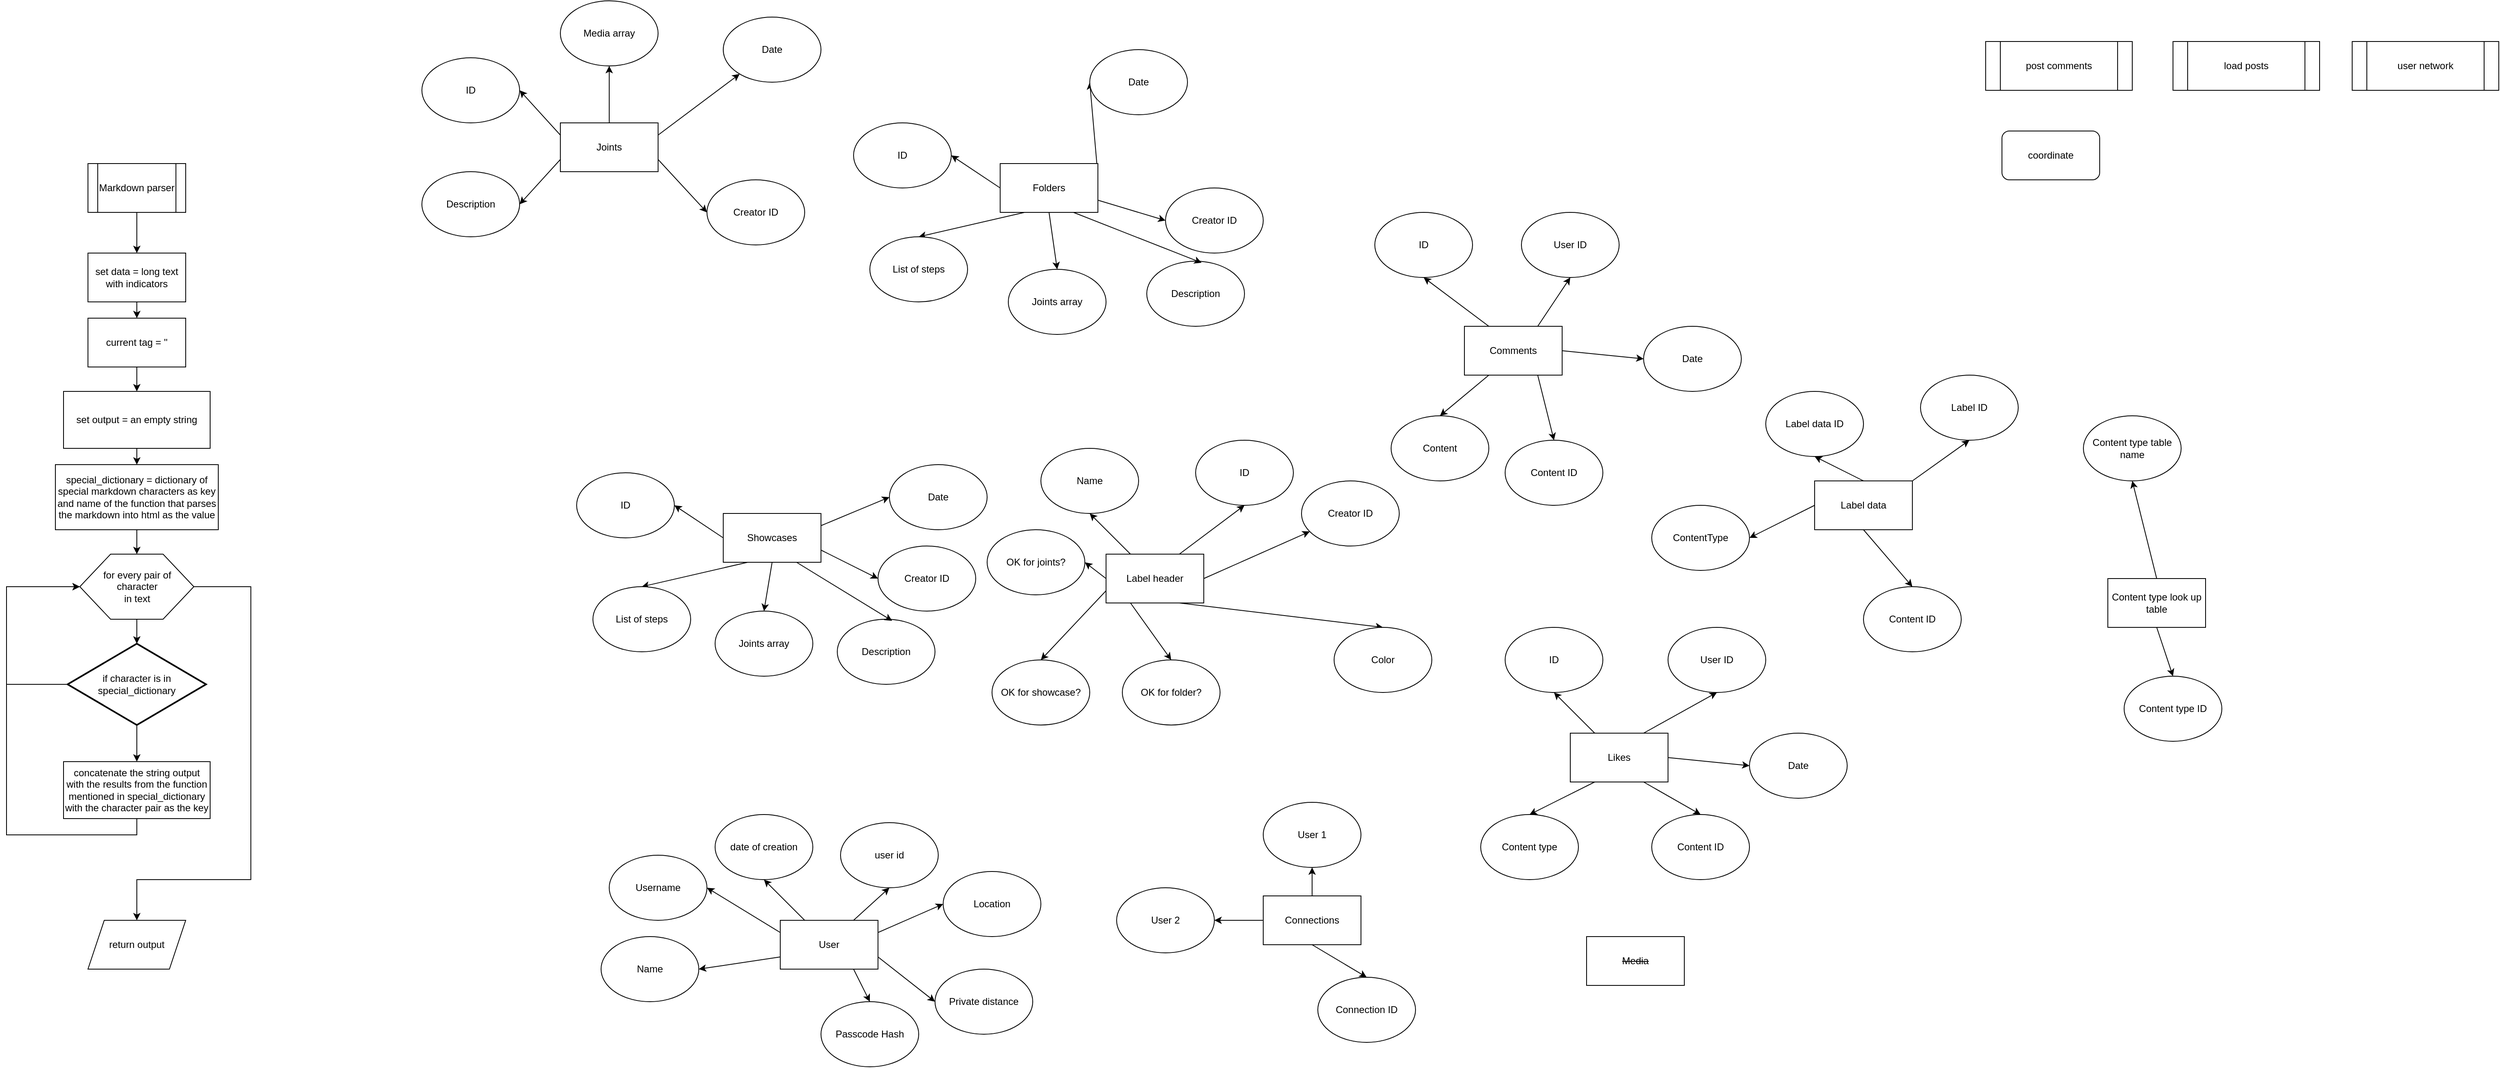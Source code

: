 <mxfile version="27.0.9">
  <diagram id="C5RBs43oDa-KdzZeNtuy" name="Page-1">
    <mxGraphModel dx="2996" dy="2671" grid="1" gridSize="10" guides="1" tooltips="1" connect="1" arrows="1" fold="1" page="1" pageScale="1" pageWidth="827" pageHeight="1169" math="0" shadow="0">
      <root>
        <mxCell id="WIyWlLk6GJQsqaUBKTNV-0" />
        <mxCell id="WIyWlLk6GJQsqaUBKTNV-1" parent="WIyWlLk6GJQsqaUBKTNV-0" />
        <mxCell id="KM4ZaIcSySpSmgN7gL_V-81" style="edgeStyle=none;shape=connector;rounded=0;orthogonalLoop=1;jettySize=auto;html=1;exitX=1;exitY=0.75;exitDx=0;exitDy=0;entryX=0;entryY=0.5;entryDx=0;entryDy=0;strokeColor=default;align=center;verticalAlign=middle;fontFamily=Helvetica;fontSize=11;fontColor=default;labelBackgroundColor=default;endArrow=classic;" parent="WIyWlLk6GJQsqaUBKTNV-1" source="A2ExsAEQFThplT-EuYZs-0" target="KM4ZaIcSySpSmgN7gL_V-61" edge="1">
          <mxGeometry relative="1" as="geometry" />
        </mxCell>
        <mxCell id="KM4ZaIcSySpSmgN7gL_V-83" style="edgeStyle=none;shape=connector;rounded=0;orthogonalLoop=1;jettySize=auto;html=1;exitX=0;exitY=0.25;exitDx=0;exitDy=0;entryX=1;entryY=0.5;entryDx=0;entryDy=0;strokeColor=default;align=center;verticalAlign=middle;fontFamily=Helvetica;fontSize=11;fontColor=default;labelBackgroundColor=default;endArrow=classic;" parent="WIyWlLk6GJQsqaUBKTNV-1" source="A2ExsAEQFThplT-EuYZs-0" target="KM4ZaIcSySpSmgN7gL_V-79" edge="1">
          <mxGeometry relative="1" as="geometry" />
        </mxCell>
        <mxCell id="KM4ZaIcSySpSmgN7gL_V-84" style="edgeStyle=none;shape=connector;rounded=0;orthogonalLoop=1;jettySize=auto;html=1;exitX=0;exitY=0.75;exitDx=0;exitDy=0;entryX=1;entryY=0.5;entryDx=0;entryDy=0;strokeColor=default;align=center;verticalAlign=middle;fontFamily=Helvetica;fontSize=11;fontColor=default;labelBackgroundColor=default;endArrow=classic;" parent="WIyWlLk6GJQsqaUBKTNV-1" source="A2ExsAEQFThplT-EuYZs-0" target="KM4ZaIcSySpSmgN7gL_V-64" edge="1">
          <mxGeometry relative="1" as="geometry" />
        </mxCell>
        <mxCell id="KM4ZaIcSySpSmgN7gL_V-85" style="edgeStyle=none;shape=connector;rounded=0;orthogonalLoop=1;jettySize=auto;html=1;exitX=0.5;exitY=0;exitDx=0;exitDy=0;entryX=0.5;entryY=1;entryDx=0;entryDy=0;strokeColor=default;align=center;verticalAlign=middle;fontFamily=Helvetica;fontSize=11;fontColor=default;labelBackgroundColor=default;endArrow=classic;" parent="WIyWlLk6GJQsqaUBKTNV-1" source="A2ExsAEQFThplT-EuYZs-0" target="KM4ZaIcSySpSmgN7gL_V-77" edge="1">
          <mxGeometry relative="1" as="geometry" />
        </mxCell>
        <mxCell id="ByT4oG48vCbOOp5YXLyQ-1" style="rounded=0;orthogonalLoop=1;jettySize=auto;html=1;exitX=1;exitY=0.25;exitDx=0;exitDy=0;" parent="WIyWlLk6GJQsqaUBKTNV-1" source="A2ExsAEQFThplT-EuYZs-0" target="ByT4oG48vCbOOp5YXLyQ-0" edge="1">
          <mxGeometry relative="1" as="geometry" />
        </mxCell>
        <mxCell id="A2ExsAEQFThplT-EuYZs-0" value="&lt;div&gt;Joints&lt;/div&gt;" style="rounded=0;whiteSpace=wrap;html=1;" parent="WIyWlLk6GJQsqaUBKTNV-1" vertex="1">
          <mxGeometry x="-110" y="-290" width="120" height="60" as="geometry" />
        </mxCell>
        <mxCell id="KM4ZaIcSySpSmgN7gL_V-29" style="edgeStyle=none;shape=connector;rounded=0;orthogonalLoop=1;jettySize=auto;html=1;exitX=0.25;exitY=1;exitDx=0;exitDy=0;entryX=0.5;entryY=0;entryDx=0;entryDy=0;strokeColor=default;align=center;verticalAlign=middle;fontFamily=Helvetica;fontSize=11;fontColor=default;labelBackgroundColor=default;endArrow=classic;" parent="WIyWlLk6GJQsqaUBKTNV-1" source="A2ExsAEQFThplT-EuYZs-1" target="KM4ZaIcSySpSmgN7gL_V-24" edge="1">
          <mxGeometry relative="1" as="geometry" />
        </mxCell>
        <mxCell id="KM4ZaIcSySpSmgN7gL_V-33" style="edgeStyle=none;shape=connector;rounded=0;orthogonalLoop=1;jettySize=auto;html=1;exitX=0;exitY=0.5;exitDx=0;exitDy=0;entryX=1;entryY=0.5;entryDx=0;entryDy=0;strokeColor=default;align=center;verticalAlign=middle;fontFamily=Helvetica;fontSize=11;fontColor=default;labelBackgroundColor=default;endArrow=classic;" parent="WIyWlLk6GJQsqaUBKTNV-1" source="A2ExsAEQFThplT-EuYZs-1" target="KM4ZaIcSySpSmgN7gL_V-31" edge="1">
          <mxGeometry relative="1" as="geometry" />
        </mxCell>
        <mxCell id="KM4ZaIcSySpSmgN7gL_V-34" style="edgeStyle=none;shape=connector;rounded=0;orthogonalLoop=1;jettySize=auto;html=1;exitX=1;exitY=0.75;exitDx=0;exitDy=0;entryX=0;entryY=0.5;entryDx=0;entryDy=0;strokeColor=default;align=center;verticalAlign=middle;fontFamily=Helvetica;fontSize=11;fontColor=default;labelBackgroundColor=default;endArrow=classic;" parent="WIyWlLk6GJQsqaUBKTNV-1" source="A2ExsAEQFThplT-EuYZs-1" target="KM4ZaIcSySpSmgN7gL_V-32" edge="1">
          <mxGeometry relative="1" as="geometry" />
        </mxCell>
        <mxCell id="KM4ZaIcSySpSmgN7gL_V-38" style="edgeStyle=none;shape=connector;rounded=0;orthogonalLoop=1;jettySize=auto;html=1;exitX=0.5;exitY=1;exitDx=0;exitDy=0;entryX=0.5;entryY=0;entryDx=0;entryDy=0;strokeColor=default;align=center;verticalAlign=middle;fontFamily=Helvetica;fontSize=11;fontColor=default;labelBackgroundColor=default;endArrow=classic;" parent="WIyWlLk6GJQsqaUBKTNV-1" source="A2ExsAEQFThplT-EuYZs-1" target="KM4ZaIcSySpSmgN7gL_V-35" edge="1">
          <mxGeometry relative="1" as="geometry" />
        </mxCell>
        <mxCell id="KM4ZaIcSySpSmgN7gL_V-59" style="edgeStyle=none;shape=connector;rounded=0;orthogonalLoop=1;jettySize=auto;html=1;exitX=1;exitY=0.25;exitDx=0;exitDy=0;entryX=0;entryY=0.5;entryDx=0;entryDy=0;strokeColor=default;align=center;verticalAlign=middle;fontFamily=Helvetica;fontSize=11;fontColor=default;labelBackgroundColor=default;endArrow=classic;" parent="WIyWlLk6GJQsqaUBKTNV-1" source="A2ExsAEQFThplT-EuYZs-1" target="KM4ZaIcSySpSmgN7gL_V-58" edge="1">
          <mxGeometry relative="1" as="geometry" />
        </mxCell>
        <mxCell id="A2ExsAEQFThplT-EuYZs-1" value="Folders" style="rounded=0;whiteSpace=wrap;html=1;" parent="WIyWlLk6GJQsqaUBKTNV-1" vertex="1">
          <mxGeometry x="430" y="-240" width="120" height="60" as="geometry" />
        </mxCell>
        <mxCell id="A2ExsAEQFThplT-EuYZs-40" style="edgeStyle=none;shape=connector;rounded=0;orthogonalLoop=1;jettySize=auto;html=1;exitX=0.25;exitY=0;exitDx=0;exitDy=0;entryX=0.5;entryY=1;entryDx=0;entryDy=0;strokeColor=default;align=center;verticalAlign=middle;fontFamily=Helvetica;fontSize=11;fontColor=default;labelBackgroundColor=default;endArrow=classic;" parent="WIyWlLk6GJQsqaUBKTNV-1" source="A2ExsAEQFThplT-EuYZs-2" target="A2ExsAEQFThplT-EuYZs-39" edge="1">
          <mxGeometry relative="1" as="geometry" />
        </mxCell>
        <mxCell id="A2ExsAEQFThplT-EuYZs-41" style="edgeStyle=none;shape=connector;rounded=0;orthogonalLoop=1;jettySize=auto;html=1;exitX=0.75;exitY=0;exitDx=0;exitDy=0;entryX=0.5;entryY=1;entryDx=0;entryDy=0;strokeColor=default;align=center;verticalAlign=middle;fontFamily=Helvetica;fontSize=11;fontColor=default;labelBackgroundColor=default;endArrow=classic;" parent="WIyWlLk6GJQsqaUBKTNV-1" source="A2ExsAEQFThplT-EuYZs-2" target="A2ExsAEQFThplT-EuYZs-34" edge="1">
          <mxGeometry relative="1" as="geometry" />
        </mxCell>
        <mxCell id="A2ExsAEQFThplT-EuYZs-46" style="edgeStyle=none;shape=connector;rounded=0;orthogonalLoop=1;jettySize=auto;html=1;exitX=1;exitY=0.5;exitDx=0;exitDy=0;strokeColor=default;align=center;verticalAlign=middle;fontFamily=Helvetica;fontSize=11;fontColor=default;labelBackgroundColor=default;endArrow=classic;" parent="WIyWlLk6GJQsqaUBKTNV-1" source="A2ExsAEQFThplT-EuYZs-2" target="A2ExsAEQFThplT-EuYZs-45" edge="1">
          <mxGeometry relative="1" as="geometry" />
        </mxCell>
        <mxCell id="wME0v2uTDR8dfPxfCVtw-1" style="rounded=0;orthogonalLoop=1;jettySize=auto;html=1;exitX=0.25;exitY=1;exitDx=0;exitDy=0;entryX=0.5;entryY=0;entryDx=0;entryDy=0;" parent="WIyWlLk6GJQsqaUBKTNV-1" source="A2ExsAEQFThplT-EuYZs-2" target="wME0v2uTDR8dfPxfCVtw-0" edge="1">
          <mxGeometry relative="1" as="geometry" />
        </mxCell>
        <mxCell id="ByT4oG48vCbOOp5YXLyQ-15" style="edgeStyle=none;shape=connector;rounded=0;orthogonalLoop=1;jettySize=auto;html=1;exitX=0.75;exitY=1;exitDx=0;exitDy=0;entryX=0.5;entryY=0;entryDx=0;entryDy=0;strokeColor=default;align=center;verticalAlign=middle;fontFamily=Helvetica;fontSize=11;fontColor=default;labelBackgroundColor=default;endArrow=classic;" parent="WIyWlLk6GJQsqaUBKTNV-1" source="A2ExsAEQFThplT-EuYZs-2" target="ByT4oG48vCbOOp5YXLyQ-14" edge="1">
          <mxGeometry relative="1" as="geometry" />
        </mxCell>
        <mxCell id="ByT4oG48vCbOOp5YXLyQ-17" style="edgeStyle=none;shape=connector;rounded=0;orthogonalLoop=1;jettySize=auto;html=1;exitX=0;exitY=0.75;exitDx=0;exitDy=0;entryX=0.5;entryY=0;entryDx=0;entryDy=0;strokeColor=default;align=center;verticalAlign=middle;fontFamily=Helvetica;fontSize=11;fontColor=default;labelBackgroundColor=default;endArrow=classic;" parent="WIyWlLk6GJQsqaUBKTNV-1" source="A2ExsAEQFThplT-EuYZs-2" target="ByT4oG48vCbOOp5YXLyQ-16" edge="1">
          <mxGeometry relative="1" as="geometry" />
        </mxCell>
        <mxCell id="ByT4oG48vCbOOp5YXLyQ-19" style="edgeStyle=none;shape=connector;rounded=0;orthogonalLoop=1;jettySize=auto;html=1;exitX=0;exitY=0.5;exitDx=0;exitDy=0;entryX=1;entryY=0.5;entryDx=0;entryDy=0;strokeColor=default;align=center;verticalAlign=middle;fontFamily=Helvetica;fontSize=11;fontColor=default;labelBackgroundColor=default;endArrow=classic;" parent="WIyWlLk6GJQsqaUBKTNV-1" source="A2ExsAEQFThplT-EuYZs-2" target="ByT4oG48vCbOOp5YXLyQ-18" edge="1">
          <mxGeometry relative="1" as="geometry" />
        </mxCell>
        <mxCell id="A2ExsAEQFThplT-EuYZs-2" value="Label header" style="rounded=0;whiteSpace=wrap;html=1;" parent="WIyWlLk6GJQsqaUBKTNV-1" vertex="1">
          <mxGeometry x="560" y="240" width="120" height="60" as="geometry" />
        </mxCell>
        <mxCell id="A2ExsAEQFThplT-EuYZs-11" style="rounded=0;orthogonalLoop=1;jettySize=auto;html=1;exitX=0.75;exitY=1;exitDx=0;exitDy=0;entryX=0.5;entryY=0;entryDx=0;entryDy=0;" parent="WIyWlLk6GJQsqaUBKTNV-1" source="A2ExsAEQFThplT-EuYZs-3" target="A2ExsAEQFThplT-EuYZs-10" edge="1">
          <mxGeometry relative="1" as="geometry" />
        </mxCell>
        <mxCell id="A2ExsAEQFThplT-EuYZs-13" style="edgeStyle=none;shape=connector;rounded=0;orthogonalLoop=1;jettySize=auto;html=1;exitX=1;exitY=0.75;exitDx=0;exitDy=0;entryX=0;entryY=0.5;entryDx=0;entryDy=0;strokeColor=default;align=center;verticalAlign=middle;fontFamily=Helvetica;fontSize=11;fontColor=default;labelBackgroundColor=default;endArrow=classic;" parent="WIyWlLk6GJQsqaUBKTNV-1" source="A2ExsAEQFThplT-EuYZs-3" target="A2ExsAEQFThplT-EuYZs-12" edge="1">
          <mxGeometry relative="1" as="geometry" />
        </mxCell>
        <mxCell id="A2ExsAEQFThplT-EuYZs-16" style="edgeStyle=none;shape=connector;rounded=0;orthogonalLoop=1;jettySize=auto;html=1;exitX=0.75;exitY=0;exitDx=0;exitDy=0;entryX=0.5;entryY=1;entryDx=0;entryDy=0;strokeColor=default;align=center;verticalAlign=middle;fontFamily=Helvetica;fontSize=11;fontColor=default;labelBackgroundColor=default;endArrow=classic;" parent="WIyWlLk6GJQsqaUBKTNV-1" source="A2ExsAEQFThplT-EuYZs-3" target="A2ExsAEQFThplT-EuYZs-15" edge="1">
          <mxGeometry relative="1" as="geometry" />
        </mxCell>
        <mxCell id="A2ExsAEQFThplT-EuYZs-18" style="edgeStyle=none;shape=connector;rounded=0;orthogonalLoop=1;jettySize=auto;html=1;exitX=0.25;exitY=0;exitDx=0;exitDy=0;entryX=0.5;entryY=1;entryDx=0;entryDy=0;strokeColor=default;align=center;verticalAlign=middle;fontFamily=Helvetica;fontSize=11;fontColor=default;labelBackgroundColor=default;endArrow=classic;" parent="WIyWlLk6GJQsqaUBKTNV-1" source="A2ExsAEQFThplT-EuYZs-3" target="A2ExsAEQFThplT-EuYZs-17" edge="1">
          <mxGeometry relative="1" as="geometry" />
        </mxCell>
        <mxCell id="A2ExsAEQFThplT-EuYZs-22" style="edgeStyle=none;shape=connector;rounded=0;orthogonalLoop=1;jettySize=auto;html=1;exitX=1;exitY=0.25;exitDx=0;exitDy=0;entryX=0;entryY=0.5;entryDx=0;entryDy=0;strokeColor=default;align=center;verticalAlign=middle;fontFamily=Helvetica;fontSize=11;fontColor=default;labelBackgroundColor=default;endArrow=classic;" parent="WIyWlLk6GJQsqaUBKTNV-1" source="A2ExsAEQFThplT-EuYZs-3" target="A2ExsAEQFThplT-EuYZs-21" edge="1">
          <mxGeometry relative="1" as="geometry" />
        </mxCell>
        <mxCell id="A2ExsAEQFThplT-EuYZs-24" style="edgeStyle=none;shape=connector;rounded=0;orthogonalLoop=1;jettySize=auto;html=1;exitX=0;exitY=0.25;exitDx=0;exitDy=0;entryX=1;entryY=0.5;entryDx=0;entryDy=0;strokeColor=default;align=center;verticalAlign=middle;fontFamily=Helvetica;fontSize=11;fontColor=default;labelBackgroundColor=default;endArrow=classic;" parent="WIyWlLk6GJQsqaUBKTNV-1" source="A2ExsAEQFThplT-EuYZs-3" target="A2ExsAEQFThplT-EuYZs-23" edge="1">
          <mxGeometry relative="1" as="geometry" />
        </mxCell>
        <mxCell id="A2ExsAEQFThplT-EuYZs-26" style="edgeStyle=none;shape=connector;rounded=0;orthogonalLoop=1;jettySize=auto;html=1;exitX=0;exitY=0.75;exitDx=0;exitDy=0;entryX=1;entryY=0.5;entryDx=0;entryDy=0;strokeColor=default;align=center;verticalAlign=middle;fontFamily=Helvetica;fontSize=11;fontColor=default;labelBackgroundColor=default;endArrow=classic;" parent="WIyWlLk6GJQsqaUBKTNV-1" source="A2ExsAEQFThplT-EuYZs-3" target="A2ExsAEQFThplT-EuYZs-25" edge="1">
          <mxGeometry relative="1" as="geometry" />
        </mxCell>
        <mxCell id="A2ExsAEQFThplT-EuYZs-3" value="User" style="rounded=0;whiteSpace=wrap;html=1;" parent="WIyWlLk6GJQsqaUBKTNV-1" vertex="1">
          <mxGeometry x="160" y="690" width="120" height="60" as="geometry" />
        </mxCell>
        <mxCell id="A2ExsAEQFThplT-EuYZs-31" style="edgeStyle=none;shape=connector;rounded=0;orthogonalLoop=1;jettySize=auto;html=1;exitX=0;exitY=0.5;exitDx=0;exitDy=0;entryX=1;entryY=0.5;entryDx=0;entryDy=0;strokeColor=default;align=center;verticalAlign=middle;fontFamily=Helvetica;fontSize=11;fontColor=default;labelBackgroundColor=default;endArrow=classic;" parent="WIyWlLk6GJQsqaUBKTNV-1" source="A2ExsAEQFThplT-EuYZs-4" target="A2ExsAEQFThplT-EuYZs-28" edge="1">
          <mxGeometry relative="1" as="geometry" />
        </mxCell>
        <mxCell id="A2ExsAEQFThplT-EuYZs-33" style="edgeStyle=none;shape=connector;rounded=0;orthogonalLoop=1;jettySize=auto;html=1;exitX=0.5;exitY=0;exitDx=0;exitDy=0;entryX=0.5;entryY=1;entryDx=0;entryDy=0;strokeColor=default;align=center;verticalAlign=middle;fontFamily=Helvetica;fontSize=11;fontColor=default;labelBackgroundColor=default;endArrow=classic;" parent="WIyWlLk6GJQsqaUBKTNV-1" source="A2ExsAEQFThplT-EuYZs-4" target="A2ExsAEQFThplT-EuYZs-27" edge="1">
          <mxGeometry relative="1" as="geometry" />
        </mxCell>
        <mxCell id="ByT4oG48vCbOOp5YXLyQ-26" style="edgeStyle=none;shape=connector;rounded=0;orthogonalLoop=1;jettySize=auto;html=1;exitX=0.5;exitY=1;exitDx=0;exitDy=0;entryX=0.5;entryY=0;entryDx=0;entryDy=0;strokeColor=default;align=center;verticalAlign=middle;fontFamily=Helvetica;fontSize=11;fontColor=default;labelBackgroundColor=default;endArrow=classic;" parent="WIyWlLk6GJQsqaUBKTNV-1" source="A2ExsAEQFThplT-EuYZs-4" target="ByT4oG48vCbOOp5YXLyQ-25" edge="1">
          <mxGeometry relative="1" as="geometry" />
        </mxCell>
        <mxCell id="A2ExsAEQFThplT-EuYZs-4" value="Connections" style="rounded=0;whiteSpace=wrap;html=1;" parent="WIyWlLk6GJQsqaUBKTNV-1" vertex="1">
          <mxGeometry x="753" y="660" width="120" height="60" as="geometry" />
        </mxCell>
        <mxCell id="A2ExsAEQFThplT-EuYZs-5" value="&lt;strike&gt;Media&lt;/strike&gt;" style="rounded=0;whiteSpace=wrap;html=1;" parent="WIyWlLk6GJQsqaUBKTNV-1" vertex="1">
          <mxGeometry x="1150" y="710" width="120" height="60" as="geometry" />
        </mxCell>
        <mxCell id="KM4ZaIcSySpSmgN7gL_V-14" style="edgeStyle=none;shape=connector;rounded=0;orthogonalLoop=1;jettySize=auto;html=1;exitX=0.75;exitY=0;exitDx=0;exitDy=0;entryX=0.5;entryY=1;entryDx=0;entryDy=0;strokeColor=default;align=center;verticalAlign=middle;fontFamily=Helvetica;fontSize=11;fontColor=default;labelBackgroundColor=default;endArrow=classic;" parent="WIyWlLk6GJQsqaUBKTNV-1" source="A2ExsAEQFThplT-EuYZs-7" target="KM4ZaIcSySpSmgN7gL_V-10" edge="1">
          <mxGeometry relative="1" as="geometry" />
        </mxCell>
        <mxCell id="KM4ZaIcSySpSmgN7gL_V-15" style="edgeStyle=none;shape=connector;rounded=0;orthogonalLoop=1;jettySize=auto;html=1;exitX=0.25;exitY=0;exitDx=0;exitDy=0;entryX=0.5;entryY=1;entryDx=0;entryDy=0;strokeColor=default;align=center;verticalAlign=middle;fontFamily=Helvetica;fontSize=11;fontColor=default;labelBackgroundColor=default;endArrow=classic;" parent="WIyWlLk6GJQsqaUBKTNV-1" source="A2ExsAEQFThplT-EuYZs-7" target="KM4ZaIcSySpSmgN7gL_V-9" edge="1">
          <mxGeometry relative="1" as="geometry" />
        </mxCell>
        <mxCell id="KM4ZaIcSySpSmgN7gL_V-16" style="edgeStyle=none;shape=connector;rounded=0;orthogonalLoop=1;jettySize=auto;html=1;exitX=0.25;exitY=1;exitDx=0;exitDy=0;entryX=0.5;entryY=0;entryDx=0;entryDy=0;strokeColor=default;align=center;verticalAlign=middle;fontFamily=Helvetica;fontSize=11;fontColor=default;labelBackgroundColor=default;endArrow=classic;" parent="WIyWlLk6GJQsqaUBKTNV-1" source="A2ExsAEQFThplT-EuYZs-7" target="KM4ZaIcSySpSmgN7gL_V-11" edge="1">
          <mxGeometry relative="1" as="geometry" />
        </mxCell>
        <mxCell id="KM4ZaIcSySpSmgN7gL_V-17" style="edgeStyle=none;shape=connector;rounded=0;orthogonalLoop=1;jettySize=auto;html=1;exitX=0.75;exitY=1;exitDx=0;exitDy=0;entryX=0.5;entryY=0;entryDx=0;entryDy=0;strokeColor=default;align=center;verticalAlign=middle;fontFamily=Helvetica;fontSize=11;fontColor=default;labelBackgroundColor=default;endArrow=classic;" parent="WIyWlLk6GJQsqaUBKTNV-1" source="A2ExsAEQFThplT-EuYZs-7" target="KM4ZaIcSySpSmgN7gL_V-12" edge="1">
          <mxGeometry relative="1" as="geometry" />
        </mxCell>
        <mxCell id="KM4ZaIcSySpSmgN7gL_V-18" style="edgeStyle=none;shape=connector;rounded=0;orthogonalLoop=1;jettySize=auto;html=1;exitX=1;exitY=0.5;exitDx=0;exitDy=0;entryX=0;entryY=0.5;entryDx=0;entryDy=0;strokeColor=default;align=center;verticalAlign=middle;fontFamily=Helvetica;fontSize=11;fontColor=default;labelBackgroundColor=default;endArrow=classic;" parent="WIyWlLk6GJQsqaUBKTNV-1" source="A2ExsAEQFThplT-EuYZs-7" target="KM4ZaIcSySpSmgN7gL_V-13" edge="1">
          <mxGeometry relative="1" as="geometry" />
        </mxCell>
        <mxCell id="A2ExsAEQFThplT-EuYZs-7" value="Comments" style="rounded=0;whiteSpace=wrap;html=1;" parent="WIyWlLk6GJQsqaUBKTNV-1" vertex="1">
          <mxGeometry x="1000" y="-40" width="120" height="60" as="geometry" />
        </mxCell>
        <mxCell id="KM4ZaIcSySpSmgN7gL_V-2" style="rounded=0;orthogonalLoop=1;jettySize=auto;html=1;exitX=0.25;exitY=0;exitDx=0;exitDy=0;entryX=0.5;entryY=1;entryDx=0;entryDy=0;" parent="WIyWlLk6GJQsqaUBKTNV-1" source="A2ExsAEQFThplT-EuYZs-8" target="A2ExsAEQFThplT-EuYZs-48" edge="1">
          <mxGeometry relative="1" as="geometry" />
        </mxCell>
        <mxCell id="KM4ZaIcSySpSmgN7gL_V-3" style="edgeStyle=none;shape=connector;rounded=0;orthogonalLoop=1;jettySize=auto;html=1;exitX=0.75;exitY=0;exitDx=0;exitDy=0;entryX=0.5;entryY=1;entryDx=0;entryDy=0;strokeColor=default;align=center;verticalAlign=middle;fontFamily=Helvetica;fontSize=11;fontColor=default;labelBackgroundColor=default;endArrow=classic;" parent="WIyWlLk6GJQsqaUBKTNV-1" source="A2ExsAEQFThplT-EuYZs-8" target="KM4ZaIcSySpSmgN7gL_V-0" edge="1">
          <mxGeometry relative="1" as="geometry" />
        </mxCell>
        <mxCell id="KM4ZaIcSySpSmgN7gL_V-6" style="edgeStyle=none;shape=connector;rounded=0;orthogonalLoop=1;jettySize=auto;html=1;exitX=1;exitY=0.5;exitDx=0;exitDy=0;entryX=0;entryY=0.5;entryDx=0;entryDy=0;strokeColor=default;align=center;verticalAlign=middle;fontFamily=Helvetica;fontSize=11;fontColor=default;labelBackgroundColor=default;endArrow=classic;" parent="WIyWlLk6GJQsqaUBKTNV-1" source="A2ExsAEQFThplT-EuYZs-8" target="KM4ZaIcSySpSmgN7gL_V-5" edge="1">
          <mxGeometry relative="1" as="geometry" />
        </mxCell>
        <mxCell id="KM4ZaIcSySpSmgN7gL_V-7" style="edgeStyle=none;shape=connector;rounded=0;orthogonalLoop=1;jettySize=auto;html=1;exitX=0.25;exitY=1;exitDx=0;exitDy=0;entryX=0.5;entryY=0;entryDx=0;entryDy=0;strokeColor=default;align=center;verticalAlign=middle;fontFamily=Helvetica;fontSize=11;fontColor=default;labelBackgroundColor=default;endArrow=classic;" parent="WIyWlLk6GJQsqaUBKTNV-1" source="A2ExsAEQFThplT-EuYZs-8" target="KM4ZaIcSySpSmgN7gL_V-4" edge="1">
          <mxGeometry relative="1" as="geometry" />
        </mxCell>
        <mxCell id="KM4ZaIcSySpSmgN7gL_V-8" style="edgeStyle=none;shape=connector;rounded=0;orthogonalLoop=1;jettySize=auto;html=1;exitX=0.75;exitY=1;exitDx=0;exitDy=0;entryX=0.5;entryY=0;entryDx=0;entryDy=0;strokeColor=default;align=center;verticalAlign=middle;fontFamily=Helvetica;fontSize=11;fontColor=default;labelBackgroundColor=default;endArrow=classic;" parent="WIyWlLk6GJQsqaUBKTNV-1" source="A2ExsAEQFThplT-EuYZs-8" target="KM4ZaIcSySpSmgN7gL_V-1" edge="1">
          <mxGeometry relative="1" as="geometry" />
        </mxCell>
        <mxCell id="A2ExsAEQFThplT-EuYZs-8" value="Likes" style="rounded=0;whiteSpace=wrap;html=1;" parent="WIyWlLk6GJQsqaUBKTNV-1" vertex="1">
          <mxGeometry x="1130" y="460" width="120" height="60" as="geometry" />
        </mxCell>
        <mxCell id="A2ExsAEQFThplT-EuYZs-10" value="Passcode Hash" style="ellipse;whiteSpace=wrap;html=1;" parent="WIyWlLk6GJQsqaUBKTNV-1" vertex="1">
          <mxGeometry x="210" y="790" width="120" height="80" as="geometry" />
        </mxCell>
        <mxCell id="A2ExsAEQFThplT-EuYZs-12" value="Private distance" style="ellipse;whiteSpace=wrap;html=1;" parent="WIyWlLk6GJQsqaUBKTNV-1" vertex="1">
          <mxGeometry x="350" y="750" width="120" height="80" as="geometry" />
        </mxCell>
        <mxCell id="A2ExsAEQFThplT-EuYZs-15" value="user id" style="ellipse;whiteSpace=wrap;html=1;" parent="WIyWlLk6GJQsqaUBKTNV-1" vertex="1">
          <mxGeometry x="234" y="570" width="120" height="80" as="geometry" />
        </mxCell>
        <mxCell id="A2ExsAEQFThplT-EuYZs-17" value="date of creation" style="ellipse;whiteSpace=wrap;html=1;" parent="WIyWlLk6GJQsqaUBKTNV-1" vertex="1">
          <mxGeometry x="80" y="560" width="120" height="80" as="geometry" />
        </mxCell>
        <mxCell id="A2ExsAEQFThplT-EuYZs-21" value="Location" style="ellipse;whiteSpace=wrap;html=1;" parent="WIyWlLk6GJQsqaUBKTNV-1" vertex="1">
          <mxGeometry x="360" y="630" width="120" height="80" as="geometry" />
        </mxCell>
        <mxCell id="A2ExsAEQFThplT-EuYZs-23" value="Username" style="ellipse;whiteSpace=wrap;html=1;" parent="WIyWlLk6GJQsqaUBKTNV-1" vertex="1">
          <mxGeometry x="-50" y="610" width="120" height="80" as="geometry" />
        </mxCell>
        <mxCell id="A2ExsAEQFThplT-EuYZs-25" value="Name" style="ellipse;whiteSpace=wrap;html=1;" parent="WIyWlLk6GJQsqaUBKTNV-1" vertex="1">
          <mxGeometry x="-60" y="710" width="120" height="80" as="geometry" />
        </mxCell>
        <mxCell id="A2ExsAEQFThplT-EuYZs-27" value="User 1" style="ellipse;whiteSpace=wrap;html=1;" parent="WIyWlLk6GJQsqaUBKTNV-1" vertex="1">
          <mxGeometry x="753" y="545" width="120" height="80" as="geometry" />
        </mxCell>
        <mxCell id="A2ExsAEQFThplT-EuYZs-28" value="User 2" style="ellipse;whiteSpace=wrap;html=1;" parent="WIyWlLk6GJQsqaUBKTNV-1" vertex="1">
          <mxGeometry x="573" y="650" width="120" height="80" as="geometry" />
        </mxCell>
        <mxCell id="A2ExsAEQFThplT-EuYZs-34" value="ID" style="ellipse;whiteSpace=wrap;html=1;" parent="WIyWlLk6GJQsqaUBKTNV-1" vertex="1">
          <mxGeometry x="670" y="100" width="120" height="80" as="geometry" />
        </mxCell>
        <mxCell id="A2ExsAEQFThplT-EuYZs-39" value="Name" style="ellipse;whiteSpace=wrap;html=1;" parent="WIyWlLk6GJQsqaUBKTNV-1" vertex="1">
          <mxGeometry x="480" y="110" width="120" height="80" as="geometry" />
        </mxCell>
        <mxCell id="A2ExsAEQFThplT-EuYZs-45" value="Creator ID" style="ellipse;whiteSpace=wrap;html=1;" parent="WIyWlLk6GJQsqaUBKTNV-1" vertex="1">
          <mxGeometry x="800" y="150" width="120" height="80" as="geometry" />
        </mxCell>
        <mxCell id="A2ExsAEQFThplT-EuYZs-48" value="ID" style="ellipse;whiteSpace=wrap;html=1;" parent="WIyWlLk6GJQsqaUBKTNV-1" vertex="1">
          <mxGeometry x="1050" y="330" width="120" height="80" as="geometry" />
        </mxCell>
        <mxCell id="KM4ZaIcSySpSmgN7gL_V-0" value="User ID" style="ellipse;whiteSpace=wrap;html=1;" parent="WIyWlLk6GJQsqaUBKTNV-1" vertex="1">
          <mxGeometry x="1250" y="330" width="120" height="80" as="geometry" />
        </mxCell>
        <mxCell id="KM4ZaIcSySpSmgN7gL_V-1" value="Content ID" style="ellipse;whiteSpace=wrap;html=1;" parent="WIyWlLk6GJQsqaUBKTNV-1" vertex="1">
          <mxGeometry x="1230" y="560" width="120" height="80" as="geometry" />
        </mxCell>
        <mxCell id="KM4ZaIcSySpSmgN7gL_V-4" value="Content type" style="ellipse;whiteSpace=wrap;html=1;" parent="WIyWlLk6GJQsqaUBKTNV-1" vertex="1">
          <mxGeometry x="1020" y="560" width="120" height="80" as="geometry" />
        </mxCell>
        <mxCell id="KM4ZaIcSySpSmgN7gL_V-5" value="Date" style="ellipse;whiteSpace=wrap;html=1;" parent="WIyWlLk6GJQsqaUBKTNV-1" vertex="1">
          <mxGeometry x="1350" y="460" width="120" height="80" as="geometry" />
        </mxCell>
        <mxCell id="KM4ZaIcSySpSmgN7gL_V-9" value="ID" style="ellipse;whiteSpace=wrap;html=1;" parent="WIyWlLk6GJQsqaUBKTNV-1" vertex="1">
          <mxGeometry x="890" y="-180" width="120" height="80" as="geometry" />
        </mxCell>
        <mxCell id="KM4ZaIcSySpSmgN7gL_V-10" value="User ID" style="ellipse;whiteSpace=wrap;html=1;" parent="WIyWlLk6GJQsqaUBKTNV-1" vertex="1">
          <mxGeometry x="1070" y="-180" width="120" height="80" as="geometry" />
        </mxCell>
        <mxCell id="KM4ZaIcSySpSmgN7gL_V-11" value="Content" style="ellipse;whiteSpace=wrap;html=1;" parent="WIyWlLk6GJQsqaUBKTNV-1" vertex="1">
          <mxGeometry x="910" y="70" width="120" height="80" as="geometry" />
        </mxCell>
        <mxCell id="KM4ZaIcSySpSmgN7gL_V-12" value="Content ID" style="ellipse;whiteSpace=wrap;html=1;" parent="WIyWlLk6GJQsqaUBKTNV-1" vertex="1">
          <mxGeometry x="1050" y="100" width="120" height="80" as="geometry" />
        </mxCell>
        <mxCell id="KM4ZaIcSySpSmgN7gL_V-13" value="Date" style="ellipse;whiteSpace=wrap;html=1;" parent="WIyWlLk6GJQsqaUBKTNV-1" vertex="1">
          <mxGeometry x="1220" y="-40" width="120" height="80" as="geometry" />
        </mxCell>
        <mxCell id="KM4ZaIcSySpSmgN7gL_V-23" value="Description" style="ellipse;whiteSpace=wrap;html=1;" parent="WIyWlLk6GJQsqaUBKTNV-1" vertex="1">
          <mxGeometry x="610" y="-120" width="120" height="80" as="geometry" />
        </mxCell>
        <mxCell id="KM4ZaIcSySpSmgN7gL_V-24" value="List of steps" style="ellipse;whiteSpace=wrap;html=1;" parent="WIyWlLk6GJQsqaUBKTNV-1" vertex="1">
          <mxGeometry x="270" y="-150" width="120" height="80" as="geometry" />
        </mxCell>
        <mxCell id="KM4ZaIcSySpSmgN7gL_V-30" style="edgeStyle=none;shape=connector;rounded=0;orthogonalLoop=1;jettySize=auto;html=1;exitX=0.75;exitY=1;exitDx=0;exitDy=0;entryX=0.561;entryY=0.024;entryDx=0;entryDy=0;entryPerimeter=0;strokeColor=default;align=center;verticalAlign=middle;fontFamily=Helvetica;fontSize=11;fontColor=default;labelBackgroundColor=default;endArrow=classic;" parent="WIyWlLk6GJQsqaUBKTNV-1" source="A2ExsAEQFThplT-EuYZs-1" target="KM4ZaIcSySpSmgN7gL_V-23" edge="1">
          <mxGeometry relative="1" as="geometry" />
        </mxCell>
        <mxCell id="KM4ZaIcSySpSmgN7gL_V-31" value="ID" style="ellipse;whiteSpace=wrap;html=1;" parent="WIyWlLk6GJQsqaUBKTNV-1" vertex="1">
          <mxGeometry x="250" y="-290" width="120" height="80" as="geometry" />
        </mxCell>
        <mxCell id="KM4ZaIcSySpSmgN7gL_V-32" value="Creator ID" style="ellipse;whiteSpace=wrap;html=1;" parent="WIyWlLk6GJQsqaUBKTNV-1" vertex="1">
          <mxGeometry x="633" y="-210" width="120" height="80" as="geometry" />
        </mxCell>
        <mxCell id="KM4ZaIcSySpSmgN7gL_V-35" value="Joints array" style="ellipse;whiteSpace=wrap;html=1;" parent="WIyWlLk6GJQsqaUBKTNV-1" vertex="1">
          <mxGeometry x="440" y="-110" width="120" height="80" as="geometry" />
        </mxCell>
        <mxCell id="KM4ZaIcSySpSmgN7gL_V-37" style="edgeStyle=none;shape=connector;rounded=0;orthogonalLoop=1;jettySize=auto;html=1;exitX=0.5;exitY=1;exitDx=0;exitDy=0;strokeColor=default;align=center;verticalAlign=middle;fontFamily=Helvetica;fontSize=11;fontColor=default;labelBackgroundColor=default;endArrow=classic;" parent="WIyWlLk6GJQsqaUBKTNV-1" source="KM4ZaIcSySpSmgN7gL_V-24" target="KM4ZaIcSySpSmgN7gL_V-24" edge="1">
          <mxGeometry relative="1" as="geometry" />
        </mxCell>
        <mxCell id="KM4ZaIcSySpSmgN7gL_V-42" style="edgeStyle=none;shape=connector;rounded=0;orthogonalLoop=1;jettySize=auto;html=1;exitX=0.25;exitY=1;exitDx=0;exitDy=0;entryX=0.5;entryY=0;entryDx=0;entryDy=0;strokeColor=default;align=center;verticalAlign=middle;fontFamily=Helvetica;fontSize=11;fontColor=default;labelBackgroundColor=default;endArrow=classic;" parent="WIyWlLk6GJQsqaUBKTNV-1" source="KM4ZaIcSySpSmgN7gL_V-46" target="KM4ZaIcSySpSmgN7gL_V-48" edge="1">
          <mxGeometry relative="1" as="geometry" />
        </mxCell>
        <mxCell id="KM4ZaIcSySpSmgN7gL_V-43" style="edgeStyle=none;shape=connector;rounded=0;orthogonalLoop=1;jettySize=auto;html=1;exitX=0;exitY=0.5;exitDx=0;exitDy=0;entryX=1;entryY=0.5;entryDx=0;entryDy=0;strokeColor=default;align=center;verticalAlign=middle;fontFamily=Helvetica;fontSize=11;fontColor=default;labelBackgroundColor=default;endArrow=classic;" parent="WIyWlLk6GJQsqaUBKTNV-1" source="KM4ZaIcSySpSmgN7gL_V-46" target="KM4ZaIcSySpSmgN7gL_V-52" edge="1">
          <mxGeometry relative="1" as="geometry" />
        </mxCell>
        <mxCell id="KM4ZaIcSySpSmgN7gL_V-44" style="edgeStyle=none;shape=connector;rounded=0;orthogonalLoop=1;jettySize=auto;html=1;exitX=1;exitY=0.75;exitDx=0;exitDy=0;entryX=0;entryY=0.5;entryDx=0;entryDy=0;strokeColor=default;align=center;verticalAlign=middle;fontFamily=Helvetica;fontSize=11;fontColor=default;labelBackgroundColor=default;endArrow=classic;" parent="WIyWlLk6GJQsqaUBKTNV-1" source="KM4ZaIcSySpSmgN7gL_V-46" target="KM4ZaIcSySpSmgN7gL_V-53" edge="1">
          <mxGeometry relative="1" as="geometry" />
        </mxCell>
        <mxCell id="KM4ZaIcSySpSmgN7gL_V-45" style="edgeStyle=none;shape=connector;rounded=0;orthogonalLoop=1;jettySize=auto;html=1;exitX=0.5;exitY=1;exitDx=0;exitDy=0;entryX=0.5;entryY=0;entryDx=0;entryDy=0;strokeColor=default;align=center;verticalAlign=middle;fontFamily=Helvetica;fontSize=11;fontColor=default;labelBackgroundColor=default;endArrow=classic;" parent="WIyWlLk6GJQsqaUBKTNV-1" source="KM4ZaIcSySpSmgN7gL_V-46" target="KM4ZaIcSySpSmgN7gL_V-54" edge="1">
          <mxGeometry relative="1" as="geometry" />
        </mxCell>
        <mxCell id="KM4ZaIcSySpSmgN7gL_V-57" style="edgeStyle=none;shape=connector;rounded=0;orthogonalLoop=1;jettySize=auto;html=1;exitX=1;exitY=0.25;exitDx=0;exitDy=0;entryX=0;entryY=0.5;entryDx=0;entryDy=0;strokeColor=default;align=center;verticalAlign=middle;fontFamily=Helvetica;fontSize=11;fontColor=default;labelBackgroundColor=default;endArrow=classic;" parent="WIyWlLk6GJQsqaUBKTNV-1" source="KM4ZaIcSySpSmgN7gL_V-46" target="KM4ZaIcSySpSmgN7gL_V-56" edge="1">
          <mxGeometry relative="1" as="geometry" />
        </mxCell>
        <mxCell id="KM4ZaIcSySpSmgN7gL_V-46" value="Showcases" style="rounded=0;whiteSpace=wrap;html=1;" parent="WIyWlLk6GJQsqaUBKTNV-1" vertex="1">
          <mxGeometry x="90" y="190" width="120" height="60" as="geometry" />
        </mxCell>
        <mxCell id="KM4ZaIcSySpSmgN7gL_V-47" value="Description" style="ellipse;whiteSpace=wrap;html=1;" parent="WIyWlLk6GJQsqaUBKTNV-1" vertex="1">
          <mxGeometry x="230" y="320" width="120" height="80" as="geometry" />
        </mxCell>
        <mxCell id="KM4ZaIcSySpSmgN7gL_V-48" value="List of steps" style="ellipse;whiteSpace=wrap;html=1;" parent="WIyWlLk6GJQsqaUBKTNV-1" vertex="1">
          <mxGeometry x="-70" y="280" width="120" height="80" as="geometry" />
        </mxCell>
        <mxCell id="KM4ZaIcSySpSmgN7gL_V-51" style="edgeStyle=none;shape=connector;rounded=0;orthogonalLoop=1;jettySize=auto;html=1;exitX=0.75;exitY=1;exitDx=0;exitDy=0;entryX=0.561;entryY=0.024;entryDx=0;entryDy=0;entryPerimeter=0;strokeColor=default;align=center;verticalAlign=middle;fontFamily=Helvetica;fontSize=11;fontColor=default;labelBackgroundColor=default;endArrow=classic;" parent="WIyWlLk6GJQsqaUBKTNV-1" source="KM4ZaIcSySpSmgN7gL_V-46" target="KM4ZaIcSySpSmgN7gL_V-47" edge="1">
          <mxGeometry relative="1" as="geometry" />
        </mxCell>
        <mxCell id="KM4ZaIcSySpSmgN7gL_V-52" value="ID" style="ellipse;whiteSpace=wrap;html=1;" parent="WIyWlLk6GJQsqaUBKTNV-1" vertex="1">
          <mxGeometry x="-90" y="140" width="120" height="80" as="geometry" />
        </mxCell>
        <mxCell id="KM4ZaIcSySpSmgN7gL_V-53" value="Creator ID" style="ellipse;whiteSpace=wrap;html=1;" parent="WIyWlLk6GJQsqaUBKTNV-1" vertex="1">
          <mxGeometry x="280" y="230" width="120" height="80" as="geometry" />
        </mxCell>
        <mxCell id="KM4ZaIcSySpSmgN7gL_V-54" value="Joints array" style="ellipse;whiteSpace=wrap;html=1;" parent="WIyWlLk6GJQsqaUBKTNV-1" vertex="1">
          <mxGeometry x="80" y="310" width="120" height="80" as="geometry" />
        </mxCell>
        <mxCell id="KM4ZaIcSySpSmgN7gL_V-55" style="edgeStyle=none;shape=connector;rounded=0;orthogonalLoop=1;jettySize=auto;html=1;exitX=0.5;exitY=1;exitDx=0;exitDy=0;strokeColor=default;align=center;verticalAlign=middle;fontFamily=Helvetica;fontSize=11;fontColor=default;labelBackgroundColor=default;endArrow=classic;" parent="WIyWlLk6GJQsqaUBKTNV-1" source="KM4ZaIcSySpSmgN7gL_V-48" target="KM4ZaIcSySpSmgN7gL_V-48" edge="1">
          <mxGeometry relative="1" as="geometry" />
        </mxCell>
        <mxCell id="KM4ZaIcSySpSmgN7gL_V-56" value="Date" style="ellipse;whiteSpace=wrap;html=1;" parent="WIyWlLk6GJQsqaUBKTNV-1" vertex="1">
          <mxGeometry x="294" y="130" width="120" height="80" as="geometry" />
        </mxCell>
        <mxCell id="KM4ZaIcSySpSmgN7gL_V-58" value="Date" style="ellipse;whiteSpace=wrap;html=1;" parent="WIyWlLk6GJQsqaUBKTNV-1" vertex="1">
          <mxGeometry x="540" y="-380" width="120" height="80" as="geometry" />
        </mxCell>
        <mxCell id="KM4ZaIcSySpSmgN7gL_V-61" value="Creator ID" style="ellipse;whiteSpace=wrap;html=1;" parent="WIyWlLk6GJQsqaUBKTNV-1" vertex="1">
          <mxGeometry x="70" y="-220" width="120" height="80" as="geometry" />
        </mxCell>
        <mxCell id="KM4ZaIcSySpSmgN7gL_V-64" value="Description" style="ellipse;whiteSpace=wrap;html=1;" parent="WIyWlLk6GJQsqaUBKTNV-1" vertex="1">
          <mxGeometry x="-280" y="-230" width="120" height="80" as="geometry" />
        </mxCell>
        <mxCell id="KM4ZaIcSySpSmgN7gL_V-76" style="edgeStyle=none;shape=connector;rounded=0;orthogonalLoop=1;jettySize=auto;html=1;exitX=0.5;exitY=1;exitDx=0;exitDy=0;strokeColor=default;align=center;verticalAlign=middle;fontFamily=Helvetica;fontSize=11;fontColor=default;labelBackgroundColor=default;endArrow=classic;" parent="WIyWlLk6GJQsqaUBKTNV-1" source="A2ExsAEQFThplT-EuYZs-0" target="A2ExsAEQFThplT-EuYZs-0" edge="1">
          <mxGeometry relative="1" as="geometry" />
        </mxCell>
        <mxCell id="KM4ZaIcSySpSmgN7gL_V-77" value="Media array" style="ellipse;whiteSpace=wrap;html=1;" parent="WIyWlLk6GJQsqaUBKTNV-1" vertex="1">
          <mxGeometry x="-110" y="-440" width="120" height="80" as="geometry" />
        </mxCell>
        <mxCell id="KM4ZaIcSySpSmgN7gL_V-79" value="ID" style="ellipse;whiteSpace=wrap;html=1;" parent="WIyWlLk6GJQsqaUBKTNV-1" vertex="1">
          <mxGeometry x="-280" y="-370" width="120" height="80" as="geometry" />
        </mxCell>
        <mxCell id="Nn4i4wsCuOKwYlNPYYpO-1" value="coordinate" style="rounded=1;whiteSpace=wrap;html=1;" parent="WIyWlLk6GJQsqaUBKTNV-1" vertex="1">
          <mxGeometry x="1660" y="-280" width="120" height="60" as="geometry" />
        </mxCell>
        <mxCell id="Nn4i4wsCuOKwYlNPYYpO-2" value="load posts" style="shape=process;whiteSpace=wrap;html=1;backgroundOutline=1;" parent="WIyWlLk6GJQsqaUBKTNV-1" vertex="1">
          <mxGeometry x="1870" y="-390" width="180" height="60" as="geometry" />
        </mxCell>
        <mxCell id="Nn4i4wsCuOKwYlNPYYpO-3" value="user network" style="shape=process;whiteSpace=wrap;html=1;backgroundOutline=1;" parent="WIyWlLk6GJQsqaUBKTNV-1" vertex="1">
          <mxGeometry x="2090" y="-390" width="180" height="60" as="geometry" />
        </mxCell>
        <mxCell id="Nn4i4wsCuOKwYlNPYYpO-4" value="post comments" style="shape=process;whiteSpace=wrap;html=1;backgroundOutline=1;" parent="WIyWlLk6GJQsqaUBKTNV-1" vertex="1">
          <mxGeometry x="1640" y="-390" width="180" height="60" as="geometry" />
        </mxCell>
        <mxCell id="wME0v2uTDR8dfPxfCVtw-0" value="OK for folder?" style="ellipse;whiteSpace=wrap;html=1;" parent="WIyWlLk6GJQsqaUBKTNV-1" vertex="1">
          <mxGeometry x="580" y="370" width="120" height="80" as="geometry" />
        </mxCell>
        <mxCell id="ByT4oG48vCbOOp5YXLyQ-0" value="Date" style="ellipse;whiteSpace=wrap;html=1;" parent="WIyWlLk6GJQsqaUBKTNV-1" vertex="1">
          <mxGeometry x="90" y="-420" width="120" height="80" as="geometry" />
        </mxCell>
        <mxCell id="ByT4oG48vCbOOp5YXLyQ-8" style="edgeStyle=none;shape=connector;rounded=0;orthogonalLoop=1;jettySize=auto;html=1;exitX=0;exitY=0.5;exitDx=0;exitDy=0;entryX=1;entryY=0.5;entryDx=0;entryDy=0;strokeColor=default;align=center;verticalAlign=middle;fontFamily=Helvetica;fontSize=11;fontColor=default;labelBackgroundColor=default;endArrow=classic;" parent="WIyWlLk6GJQsqaUBKTNV-1" source="ByT4oG48vCbOOp5YXLyQ-4" target="ByT4oG48vCbOOp5YXLyQ-6" edge="1">
          <mxGeometry relative="1" as="geometry" />
        </mxCell>
        <mxCell id="ByT4oG48vCbOOp5YXLyQ-9" style="edgeStyle=none;shape=connector;rounded=0;orthogonalLoop=1;jettySize=auto;html=1;exitX=0.5;exitY=1;exitDx=0;exitDy=0;entryX=0.5;entryY=0;entryDx=0;entryDy=0;strokeColor=default;align=center;verticalAlign=middle;fontFamily=Helvetica;fontSize=11;fontColor=default;labelBackgroundColor=default;endArrow=classic;" parent="WIyWlLk6GJQsqaUBKTNV-1" source="ByT4oG48vCbOOp5YXLyQ-4" target="ByT4oG48vCbOOp5YXLyQ-7" edge="1">
          <mxGeometry relative="1" as="geometry" />
        </mxCell>
        <mxCell id="ByT4oG48vCbOOp5YXLyQ-11" style="edgeStyle=none;shape=connector;rounded=0;orthogonalLoop=1;jettySize=auto;html=1;exitX=1;exitY=0;exitDx=0;exitDy=0;entryX=0.5;entryY=1;entryDx=0;entryDy=0;strokeColor=default;align=center;verticalAlign=middle;fontFamily=Helvetica;fontSize=11;fontColor=default;labelBackgroundColor=default;endArrow=classic;" parent="WIyWlLk6GJQsqaUBKTNV-1" source="ByT4oG48vCbOOp5YXLyQ-4" target="ByT4oG48vCbOOp5YXLyQ-10" edge="1">
          <mxGeometry relative="1" as="geometry" />
        </mxCell>
        <mxCell id="ByT4oG48vCbOOp5YXLyQ-13" style="edgeStyle=none;shape=connector;rounded=0;orthogonalLoop=1;jettySize=auto;html=1;exitX=0.5;exitY=0;exitDx=0;exitDy=0;entryX=0.5;entryY=1;entryDx=0;entryDy=0;strokeColor=default;align=center;verticalAlign=middle;fontFamily=Helvetica;fontSize=11;fontColor=default;labelBackgroundColor=default;endArrow=classic;" parent="WIyWlLk6GJQsqaUBKTNV-1" source="ByT4oG48vCbOOp5YXLyQ-4" target="ByT4oG48vCbOOp5YXLyQ-12" edge="1">
          <mxGeometry relative="1" as="geometry" />
        </mxCell>
        <mxCell id="ByT4oG48vCbOOp5YXLyQ-4" value="Label data" style="rounded=0;whiteSpace=wrap;html=1;" parent="WIyWlLk6GJQsqaUBKTNV-1" vertex="1">
          <mxGeometry x="1430" y="150" width="120" height="60" as="geometry" />
        </mxCell>
        <mxCell id="ByT4oG48vCbOOp5YXLyQ-6" value="ContentType" style="ellipse;whiteSpace=wrap;html=1;" parent="WIyWlLk6GJQsqaUBKTNV-1" vertex="1">
          <mxGeometry x="1230" y="180" width="120" height="80" as="geometry" />
        </mxCell>
        <mxCell id="ByT4oG48vCbOOp5YXLyQ-7" value="Content ID" style="ellipse;whiteSpace=wrap;html=1;" parent="WIyWlLk6GJQsqaUBKTNV-1" vertex="1">
          <mxGeometry x="1490" y="280" width="120" height="80" as="geometry" />
        </mxCell>
        <mxCell id="ByT4oG48vCbOOp5YXLyQ-10" value="Label ID" style="ellipse;whiteSpace=wrap;html=1;" parent="WIyWlLk6GJQsqaUBKTNV-1" vertex="1">
          <mxGeometry x="1560" y="20" width="120" height="80" as="geometry" />
        </mxCell>
        <mxCell id="ByT4oG48vCbOOp5YXLyQ-12" value="Label data ID" style="ellipse;whiteSpace=wrap;html=1;" parent="WIyWlLk6GJQsqaUBKTNV-1" vertex="1">
          <mxGeometry x="1370" y="40" width="120" height="80" as="geometry" />
        </mxCell>
        <mxCell id="ByT4oG48vCbOOp5YXLyQ-14" value="Color" style="ellipse;whiteSpace=wrap;html=1;" parent="WIyWlLk6GJQsqaUBKTNV-1" vertex="1">
          <mxGeometry x="840" y="330" width="120" height="80" as="geometry" />
        </mxCell>
        <mxCell id="ByT4oG48vCbOOp5YXLyQ-16" value="OK for showcase?" style="ellipse;whiteSpace=wrap;html=1;" parent="WIyWlLk6GJQsqaUBKTNV-1" vertex="1">
          <mxGeometry x="420" y="370" width="120" height="80" as="geometry" />
        </mxCell>
        <mxCell id="ByT4oG48vCbOOp5YXLyQ-18" value="OK for joints?" style="ellipse;whiteSpace=wrap;html=1;" parent="WIyWlLk6GJQsqaUBKTNV-1" vertex="1">
          <mxGeometry x="414" y="210" width="120" height="80" as="geometry" />
        </mxCell>
        <mxCell id="ByT4oG48vCbOOp5YXLyQ-22" style="edgeStyle=none;shape=connector;rounded=0;orthogonalLoop=1;jettySize=auto;html=1;exitX=0.5;exitY=0;exitDx=0;exitDy=0;entryX=0.5;entryY=1;entryDx=0;entryDy=0;strokeColor=default;align=center;verticalAlign=middle;fontFamily=Helvetica;fontSize=11;fontColor=default;labelBackgroundColor=default;endArrow=classic;" parent="WIyWlLk6GJQsqaUBKTNV-1" source="ByT4oG48vCbOOp5YXLyQ-20" target="ByT4oG48vCbOOp5YXLyQ-21" edge="1">
          <mxGeometry relative="1" as="geometry" />
        </mxCell>
        <mxCell id="ByT4oG48vCbOOp5YXLyQ-24" style="edgeStyle=none;shape=connector;rounded=0;orthogonalLoop=1;jettySize=auto;html=1;exitX=0.5;exitY=1;exitDx=0;exitDy=0;entryX=0.5;entryY=0;entryDx=0;entryDy=0;strokeColor=default;align=center;verticalAlign=middle;fontFamily=Helvetica;fontSize=11;fontColor=default;labelBackgroundColor=default;endArrow=classic;" parent="WIyWlLk6GJQsqaUBKTNV-1" source="ByT4oG48vCbOOp5YXLyQ-20" target="ByT4oG48vCbOOp5YXLyQ-23" edge="1">
          <mxGeometry relative="1" as="geometry" />
        </mxCell>
        <mxCell id="ByT4oG48vCbOOp5YXLyQ-20" value="Content type look up table" style="rounded=0;whiteSpace=wrap;html=1;" parent="WIyWlLk6GJQsqaUBKTNV-1" vertex="1">
          <mxGeometry x="1790" y="270" width="120" height="60" as="geometry" />
        </mxCell>
        <mxCell id="ByT4oG48vCbOOp5YXLyQ-21" value="Content type table name" style="ellipse;whiteSpace=wrap;html=1;" parent="WIyWlLk6GJQsqaUBKTNV-1" vertex="1">
          <mxGeometry x="1760" y="70" width="120" height="80" as="geometry" />
        </mxCell>
        <mxCell id="ByT4oG48vCbOOp5YXLyQ-23" value="Content type ID" style="ellipse;whiteSpace=wrap;html=1;" parent="WIyWlLk6GJQsqaUBKTNV-1" vertex="1">
          <mxGeometry x="1810" y="390" width="120" height="80" as="geometry" />
        </mxCell>
        <mxCell id="ByT4oG48vCbOOp5YXLyQ-25" value="Connection ID" style="ellipse;whiteSpace=wrap;html=1;" parent="WIyWlLk6GJQsqaUBKTNV-1" vertex="1">
          <mxGeometry x="820" y="760" width="120" height="80" as="geometry" />
        </mxCell>
        <mxCell id="gBQ5npc-u4vOxqxNAHyQ-3" style="edgeStyle=orthogonalEdgeStyle;rounded=0;orthogonalLoop=1;jettySize=auto;html=1;exitX=0.5;exitY=1;exitDx=0;exitDy=0;entryX=0.5;entryY=0;entryDx=0;entryDy=0;" edge="1" parent="WIyWlLk6GJQsqaUBKTNV-1" source="gBQ5npc-u4vOxqxNAHyQ-1" target="gBQ5npc-u4vOxqxNAHyQ-2">
          <mxGeometry relative="1" as="geometry" />
        </mxCell>
        <mxCell id="gBQ5npc-u4vOxqxNAHyQ-1" value="Markdown parser" style="shape=process;whiteSpace=wrap;html=1;backgroundOutline=1;" vertex="1" parent="WIyWlLk6GJQsqaUBKTNV-1">
          <mxGeometry x="-690" y="-240" width="120" height="60" as="geometry" />
        </mxCell>
        <mxCell id="gBQ5npc-u4vOxqxNAHyQ-21" style="edgeStyle=orthogonalEdgeStyle;rounded=0;orthogonalLoop=1;jettySize=auto;html=1;exitX=0.5;exitY=1;exitDx=0;exitDy=0;entryX=0.5;entryY=0;entryDx=0;entryDy=0;" edge="1" parent="WIyWlLk6GJQsqaUBKTNV-1" source="gBQ5npc-u4vOxqxNAHyQ-2" target="gBQ5npc-u4vOxqxNAHyQ-20">
          <mxGeometry relative="1" as="geometry" />
        </mxCell>
        <mxCell id="gBQ5npc-u4vOxqxNAHyQ-2" value="set data = long text with indicators" style="rounded=0;whiteSpace=wrap;html=1;" vertex="1" parent="WIyWlLk6GJQsqaUBKTNV-1">
          <mxGeometry x="-690" y="-130" width="120" height="60" as="geometry" />
        </mxCell>
        <mxCell id="gBQ5npc-u4vOxqxNAHyQ-26" style="edgeStyle=orthogonalEdgeStyle;rounded=0;orthogonalLoop=1;jettySize=auto;html=1;exitX=0.5;exitY=1;exitDx=0;exitDy=0;entryX=0.5;entryY=0;entryDx=0;entryDy=0;" edge="1" parent="WIyWlLk6GJQsqaUBKTNV-1" source="gBQ5npc-u4vOxqxNAHyQ-20">
          <mxGeometry relative="1" as="geometry">
            <mxPoint x="-630" y="40" as="targetPoint" />
          </mxGeometry>
        </mxCell>
        <mxCell id="gBQ5npc-u4vOxqxNAHyQ-20" value="current tag = &#39;&#39;" style="rounded=0;whiteSpace=wrap;html=1;" vertex="1" parent="WIyWlLk6GJQsqaUBKTNV-1">
          <mxGeometry x="-690" y="-50" width="120" height="60" as="geometry" />
        </mxCell>
        <mxCell id="gBQ5npc-u4vOxqxNAHyQ-49" style="edgeStyle=orthogonalEdgeStyle;rounded=0;orthogonalLoop=1;jettySize=auto;html=1;exitX=1;exitY=0.5;exitDx=0;exitDy=0;entryX=0.5;entryY=0;entryDx=0;entryDy=0;" edge="1" parent="WIyWlLk6GJQsqaUBKTNV-1" source="gBQ5npc-u4vOxqxNAHyQ-30" target="gBQ5npc-u4vOxqxNAHyQ-43">
          <mxGeometry relative="1" as="geometry">
            <mxPoint x="-520" y="700" as="targetPoint" />
            <Array as="points">
              <mxPoint x="-490" y="280" />
              <mxPoint x="-490" y="640" />
              <mxPoint x="-630" y="640" />
            </Array>
          </mxGeometry>
        </mxCell>
        <mxCell id="gBQ5npc-u4vOxqxNAHyQ-30" value="&lt;div&gt;for every pair of &lt;br&gt;&lt;/div&gt;&lt;div&gt;character&lt;/div&gt;&lt;div&gt;in text&lt;/div&gt;" style="verticalLabelPosition=middle;verticalAlign=middle;html=1;shape=hexagon;perimeter=hexagonPerimeter2;arcSize=6;size=0.27;labelPosition=center;align=center;" vertex="1" parent="WIyWlLk6GJQsqaUBKTNV-1">
          <mxGeometry x="-700" y="240" width="140" height="80" as="geometry" />
        </mxCell>
        <mxCell id="gBQ5npc-u4vOxqxNAHyQ-38" style="edgeStyle=orthogonalEdgeStyle;rounded=0;orthogonalLoop=1;jettySize=auto;html=1;exitX=0.5;exitY=1;exitDx=0;exitDy=0;exitPerimeter=0;entryX=0.5;entryY=0;entryDx=0;entryDy=0;" edge="1" parent="WIyWlLk6GJQsqaUBKTNV-1" source="gBQ5npc-u4vOxqxNAHyQ-31" target="gBQ5npc-u4vOxqxNAHyQ-35">
          <mxGeometry relative="1" as="geometry" />
        </mxCell>
        <mxCell id="gBQ5npc-u4vOxqxNAHyQ-46" style="edgeStyle=orthogonalEdgeStyle;rounded=0;orthogonalLoop=1;jettySize=auto;html=1;exitX=0;exitY=0.5;exitDx=0;exitDy=0;exitPerimeter=0;entryX=0;entryY=0.5;entryDx=0;entryDy=0;" edge="1" parent="WIyWlLk6GJQsqaUBKTNV-1" source="gBQ5npc-u4vOxqxNAHyQ-31" target="gBQ5npc-u4vOxqxNAHyQ-30">
          <mxGeometry relative="1" as="geometry">
            <Array as="points">
              <mxPoint x="-790" y="400" />
              <mxPoint x="-790" y="280" />
            </Array>
          </mxGeometry>
        </mxCell>
        <mxCell id="gBQ5npc-u4vOxqxNAHyQ-31" value="&lt;div&gt;if character is in&lt;/div&gt;&lt;div&gt;special_dictionary &lt;/div&gt;" style="strokeWidth=2;html=1;shape=mxgraph.flowchart.decision;whiteSpace=wrap;" vertex="1" parent="WIyWlLk6GJQsqaUBKTNV-1">
          <mxGeometry x="-715" y="350" width="170" height="100" as="geometry" />
        </mxCell>
        <mxCell id="gBQ5npc-u4vOxqxNAHyQ-32" style="edgeStyle=orthogonalEdgeStyle;rounded=0;orthogonalLoop=1;jettySize=auto;html=1;exitX=0.5;exitY=1;exitDx=0;exitDy=0;entryX=0.5;entryY=0;entryDx=0;entryDy=0;" edge="1" parent="WIyWlLk6GJQsqaUBKTNV-1" source="gBQ5npc-u4vOxqxNAHyQ-33" target="gBQ5npc-u4vOxqxNAHyQ-30">
          <mxGeometry relative="1" as="geometry" />
        </mxCell>
        <mxCell id="gBQ5npc-u4vOxqxNAHyQ-33" value="special_dictionary = dictionary of special markdown characters as key and name of the function that parses the markdown into html as the value" style="rounded=0;whiteSpace=wrap;html=1;" vertex="1" parent="WIyWlLk6GJQsqaUBKTNV-1">
          <mxGeometry x="-730" y="130" width="200" height="80" as="geometry" />
        </mxCell>
        <mxCell id="gBQ5npc-u4vOxqxNAHyQ-34" style="edgeStyle=orthogonalEdgeStyle;rounded=0;orthogonalLoop=1;jettySize=auto;html=1;exitX=0.5;exitY=1;exitDx=0;exitDy=0;entryX=0.5;entryY=0;entryDx=0;entryDy=0;entryPerimeter=0;" edge="1" parent="WIyWlLk6GJQsqaUBKTNV-1" source="gBQ5npc-u4vOxqxNAHyQ-30" target="gBQ5npc-u4vOxqxNAHyQ-31">
          <mxGeometry relative="1" as="geometry" />
        </mxCell>
        <mxCell id="gBQ5npc-u4vOxqxNAHyQ-48" style="edgeStyle=orthogonalEdgeStyle;rounded=0;orthogonalLoop=1;jettySize=auto;html=1;exitX=0.5;exitY=1;exitDx=0;exitDy=0;" edge="1" parent="WIyWlLk6GJQsqaUBKTNV-1" source="gBQ5npc-u4vOxqxNAHyQ-35">
          <mxGeometry relative="1" as="geometry">
            <mxPoint x="-700" y="280" as="targetPoint" />
            <Array as="points">
              <mxPoint x="-630" y="585" />
              <mxPoint x="-790" y="585" />
              <mxPoint x="-790" y="280" />
            </Array>
          </mxGeometry>
        </mxCell>
        <mxCell id="gBQ5npc-u4vOxqxNAHyQ-35" value="concatenate the string output with the results from the function mentioned in special_dictionary with the character pair as the key " style="rounded=0;whiteSpace=wrap;html=1;" vertex="1" parent="WIyWlLk6GJQsqaUBKTNV-1">
          <mxGeometry x="-720" y="495" width="180" height="70" as="geometry" />
        </mxCell>
        <mxCell id="gBQ5npc-u4vOxqxNAHyQ-37" style="edgeStyle=orthogonalEdgeStyle;rounded=0;orthogonalLoop=1;jettySize=auto;html=1;exitX=0.5;exitY=1;exitDx=0;exitDy=0;entryX=0.5;entryY=0;entryDx=0;entryDy=0;" edge="1" parent="WIyWlLk6GJQsqaUBKTNV-1" source="gBQ5npc-u4vOxqxNAHyQ-36" target="gBQ5npc-u4vOxqxNAHyQ-33">
          <mxGeometry relative="1" as="geometry" />
        </mxCell>
        <mxCell id="gBQ5npc-u4vOxqxNAHyQ-36" value="set output = an empty string" style="rounded=0;whiteSpace=wrap;html=1;" vertex="1" parent="WIyWlLk6GJQsqaUBKTNV-1">
          <mxGeometry x="-720" y="40" width="180" height="70" as="geometry" />
        </mxCell>
        <mxCell id="gBQ5npc-u4vOxqxNAHyQ-43" value="return output" style="shape=parallelogram;perimeter=parallelogramPerimeter;whiteSpace=wrap;html=1;fixedSize=1;" vertex="1" parent="WIyWlLk6GJQsqaUBKTNV-1">
          <mxGeometry x="-690" y="690" width="120" height="60" as="geometry" />
        </mxCell>
      </root>
    </mxGraphModel>
  </diagram>
</mxfile>
